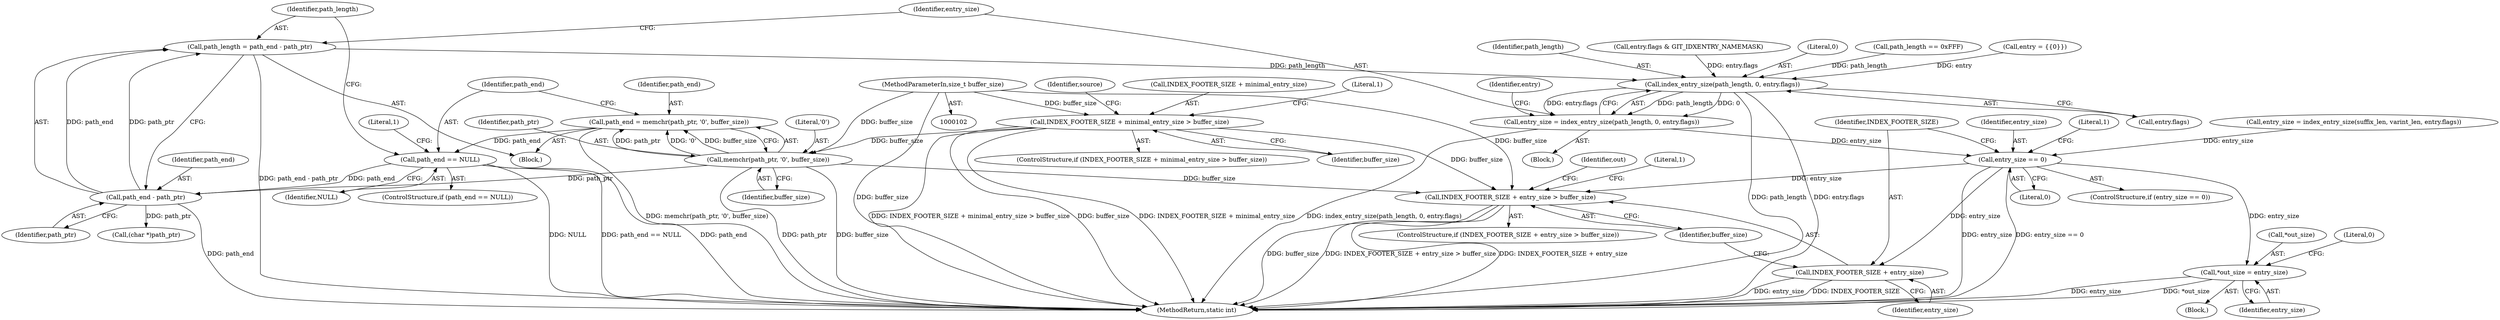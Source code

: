 digraph "0_libgit2_3207ddb0103543da8ad2139ec6539f590f9900c1@integer" {
"1000324" [label="(Call,path_length = path_end - path_ptr)"];
"1000326" [label="(Call,path_end - path_ptr)"];
"1000318" [label="(Call,path_end == NULL)"];
"1000311" [label="(Call,path_end = memchr(path_ptr, '\0', buffer_size))"];
"1000313" [label="(Call,memchr(path_ptr, '\0', buffer_size))"];
"1000130" [label="(Call,INDEX_FOOTER_SIZE + minimal_entry_size > buffer_size)"];
"1000107" [label="(MethodParameterIn,size_t buffer_size)"];
"1000331" [label="(Call,index_entry_size(path_length, 0, entry.flags))"];
"1000329" [label="(Call,entry_size = index_entry_size(path_length, 0, entry.flags))"];
"1000430" [label="(Call,entry_size == 0)"];
"1000437" [label="(Call,INDEX_FOOTER_SIZE + entry_size > buffer_size)"];
"1000438" [label="(Call,INDEX_FOOTER_SIZE + entry_size)"];
"1000461" [label="(Call,*out_size = entry_size)"];
"1000327" [label="(Identifier,path_end)"];
"1000334" [label="(Call,entry.flags)"];
"1000438" [label="(Call,INDEX_FOOTER_SIZE + entry_size)"];
"1000320" [label="(Identifier,NULL)"];
"1000140" [label="(Identifier,source)"];
"1000323" [label="(Literal,1)"];
"1000314" [label="(Identifier,path_ptr)"];
"1000330" [label="(Identifier,entry_size)"];
"1000315" [label="(Literal,'\0')"];
"1000316" [label="(Identifier,buffer_size)"];
"1000115" [label="(Call,entry = {{0}})"];
"1000436" [label="(ControlStructure,if (INDEX_FOOTER_SIZE + entry_size > buffer_size))"];
"1000462" [label="(Call,*out_size)"];
"1000319" [label="(Identifier,path_end)"];
"1000325" [label="(Identifier,path_length)"];
"1000312" [label="(Identifier,path_end)"];
"1000332" [label="(Identifier,path_length)"];
"1000129" [label="(ControlStructure,if (INDEX_FOOTER_SIZE + minimal_entry_size > buffer_size))"];
"1000300" [label="(Call,entry.flags & GIT_IDXENTRY_NAMEMASK)"];
"1000466" [label="(Literal,0)"];
"1000440" [label="(Identifier,entry_size)"];
"1000464" [label="(Identifier,entry_size)"];
"1000467" [label="(MethodReturn,static int)"];
"1000317" [label="(ControlStructure,if (path_end == NULL))"];
"1000311" [label="(Call,path_end = memchr(path_ptr, '\0', buffer_size))"];
"1000331" [label="(Call,index_entry_size(path_length, 0, entry.flags))"];
"1000439" [label="(Identifier,INDEX_FOOTER_SIZE)"];
"1000131" [label="(Call,INDEX_FOOTER_SIZE + minimal_entry_size)"];
"1000107" [label="(MethodParameterIn,size_t buffer_size)"];
"1000309" [label="(Block,)"];
"1000134" [label="(Identifier,buffer_size)"];
"1000297" [label="(Block,)"];
"1000313" [label="(Call,memchr(path_ptr, '\0', buffer_size))"];
"1000339" [label="(Identifier,entry)"];
"1000431" [label="(Identifier,entry_size)"];
"1000429" [label="(ControlStructure,if (entry_size == 0))"];
"1000448" [label="(Identifier,out)"];
"1000326" [label="(Call,path_end - path_ptr)"];
"1000324" [label="(Call,path_length = path_end - path_ptr)"];
"1000341" [label="(Call,(char *)path_ptr)"];
"1000333" [label="(Literal,0)"];
"1000437" [label="(Call,INDEX_FOOTER_SIZE + entry_size > buffer_size)"];
"1000329" [label="(Call,entry_size = index_entry_size(path_length, 0, entry.flags))"];
"1000306" [label="(Call,path_length == 0xFFF)"];
"1000318" [label="(Call,path_end == NULL)"];
"1000137" [label="(Literal,1)"];
"1000461" [label="(Call,*out_size = entry_size)"];
"1000328" [label="(Identifier,path_ptr)"];
"1000430" [label="(Call,entry_size == 0)"];
"1000444" [label="(Literal,1)"];
"1000130" [label="(Call,INDEX_FOOTER_SIZE + minimal_entry_size > buffer_size)"];
"1000432" [label="(Literal,0)"];
"1000435" [label="(Literal,1)"];
"1000416" [label="(Call,entry_size = index_entry_size(suffix_len, varint_len, entry.flags))"];
"1000109" [label="(Block,)"];
"1000441" [label="(Identifier,buffer_size)"];
"1000324" -> "1000309"  [label="AST: "];
"1000324" -> "1000326"  [label="CFG: "];
"1000325" -> "1000324"  [label="AST: "];
"1000326" -> "1000324"  [label="AST: "];
"1000330" -> "1000324"  [label="CFG: "];
"1000324" -> "1000467"  [label="DDG: path_end - path_ptr"];
"1000326" -> "1000324"  [label="DDG: path_end"];
"1000326" -> "1000324"  [label="DDG: path_ptr"];
"1000324" -> "1000331"  [label="DDG: path_length"];
"1000326" -> "1000328"  [label="CFG: "];
"1000327" -> "1000326"  [label="AST: "];
"1000328" -> "1000326"  [label="AST: "];
"1000326" -> "1000467"  [label="DDG: path_end"];
"1000318" -> "1000326"  [label="DDG: path_end"];
"1000313" -> "1000326"  [label="DDG: path_ptr"];
"1000326" -> "1000341"  [label="DDG: path_ptr"];
"1000318" -> "1000317"  [label="AST: "];
"1000318" -> "1000320"  [label="CFG: "];
"1000319" -> "1000318"  [label="AST: "];
"1000320" -> "1000318"  [label="AST: "];
"1000323" -> "1000318"  [label="CFG: "];
"1000325" -> "1000318"  [label="CFG: "];
"1000318" -> "1000467"  [label="DDG: path_end == NULL"];
"1000318" -> "1000467"  [label="DDG: path_end"];
"1000318" -> "1000467"  [label="DDG: NULL"];
"1000311" -> "1000318"  [label="DDG: path_end"];
"1000311" -> "1000309"  [label="AST: "];
"1000311" -> "1000313"  [label="CFG: "];
"1000312" -> "1000311"  [label="AST: "];
"1000313" -> "1000311"  [label="AST: "];
"1000319" -> "1000311"  [label="CFG: "];
"1000311" -> "1000467"  [label="DDG: memchr(path_ptr, '\0', buffer_size)"];
"1000313" -> "1000311"  [label="DDG: path_ptr"];
"1000313" -> "1000311"  [label="DDG: '\0'"];
"1000313" -> "1000311"  [label="DDG: buffer_size"];
"1000313" -> "1000316"  [label="CFG: "];
"1000314" -> "1000313"  [label="AST: "];
"1000315" -> "1000313"  [label="AST: "];
"1000316" -> "1000313"  [label="AST: "];
"1000313" -> "1000467"  [label="DDG: buffer_size"];
"1000313" -> "1000467"  [label="DDG: path_ptr"];
"1000130" -> "1000313"  [label="DDG: buffer_size"];
"1000107" -> "1000313"  [label="DDG: buffer_size"];
"1000313" -> "1000437"  [label="DDG: buffer_size"];
"1000130" -> "1000129"  [label="AST: "];
"1000130" -> "1000134"  [label="CFG: "];
"1000131" -> "1000130"  [label="AST: "];
"1000134" -> "1000130"  [label="AST: "];
"1000137" -> "1000130"  [label="CFG: "];
"1000140" -> "1000130"  [label="CFG: "];
"1000130" -> "1000467"  [label="DDG: INDEX_FOOTER_SIZE + minimal_entry_size > buffer_size"];
"1000130" -> "1000467"  [label="DDG: buffer_size"];
"1000130" -> "1000467"  [label="DDG: INDEX_FOOTER_SIZE + minimal_entry_size"];
"1000107" -> "1000130"  [label="DDG: buffer_size"];
"1000130" -> "1000437"  [label="DDG: buffer_size"];
"1000107" -> "1000102"  [label="AST: "];
"1000107" -> "1000467"  [label="DDG: buffer_size"];
"1000107" -> "1000437"  [label="DDG: buffer_size"];
"1000331" -> "1000329"  [label="AST: "];
"1000331" -> "1000334"  [label="CFG: "];
"1000332" -> "1000331"  [label="AST: "];
"1000333" -> "1000331"  [label="AST: "];
"1000334" -> "1000331"  [label="AST: "];
"1000329" -> "1000331"  [label="CFG: "];
"1000331" -> "1000467"  [label="DDG: entry.flags"];
"1000331" -> "1000467"  [label="DDG: path_length"];
"1000331" -> "1000329"  [label="DDG: path_length"];
"1000331" -> "1000329"  [label="DDG: 0"];
"1000331" -> "1000329"  [label="DDG: entry.flags"];
"1000306" -> "1000331"  [label="DDG: path_length"];
"1000300" -> "1000331"  [label="DDG: entry.flags"];
"1000115" -> "1000331"  [label="DDG: entry"];
"1000329" -> "1000297"  [label="AST: "];
"1000330" -> "1000329"  [label="AST: "];
"1000339" -> "1000329"  [label="CFG: "];
"1000329" -> "1000467"  [label="DDG: index_entry_size(path_length, 0, entry.flags)"];
"1000329" -> "1000430"  [label="DDG: entry_size"];
"1000430" -> "1000429"  [label="AST: "];
"1000430" -> "1000432"  [label="CFG: "];
"1000431" -> "1000430"  [label="AST: "];
"1000432" -> "1000430"  [label="AST: "];
"1000435" -> "1000430"  [label="CFG: "];
"1000439" -> "1000430"  [label="CFG: "];
"1000430" -> "1000467"  [label="DDG: entry_size"];
"1000430" -> "1000467"  [label="DDG: entry_size == 0"];
"1000416" -> "1000430"  [label="DDG: entry_size"];
"1000430" -> "1000437"  [label="DDG: entry_size"];
"1000430" -> "1000438"  [label="DDG: entry_size"];
"1000430" -> "1000461"  [label="DDG: entry_size"];
"1000437" -> "1000436"  [label="AST: "];
"1000437" -> "1000441"  [label="CFG: "];
"1000438" -> "1000437"  [label="AST: "];
"1000441" -> "1000437"  [label="AST: "];
"1000444" -> "1000437"  [label="CFG: "];
"1000448" -> "1000437"  [label="CFG: "];
"1000437" -> "1000467"  [label="DDG: INDEX_FOOTER_SIZE + entry_size > buffer_size"];
"1000437" -> "1000467"  [label="DDG: INDEX_FOOTER_SIZE + entry_size"];
"1000437" -> "1000467"  [label="DDG: buffer_size"];
"1000438" -> "1000440"  [label="CFG: "];
"1000439" -> "1000438"  [label="AST: "];
"1000440" -> "1000438"  [label="AST: "];
"1000441" -> "1000438"  [label="CFG: "];
"1000438" -> "1000467"  [label="DDG: entry_size"];
"1000438" -> "1000467"  [label="DDG: INDEX_FOOTER_SIZE"];
"1000461" -> "1000109"  [label="AST: "];
"1000461" -> "1000464"  [label="CFG: "];
"1000462" -> "1000461"  [label="AST: "];
"1000464" -> "1000461"  [label="AST: "];
"1000466" -> "1000461"  [label="CFG: "];
"1000461" -> "1000467"  [label="DDG: entry_size"];
"1000461" -> "1000467"  [label="DDG: *out_size"];
}
